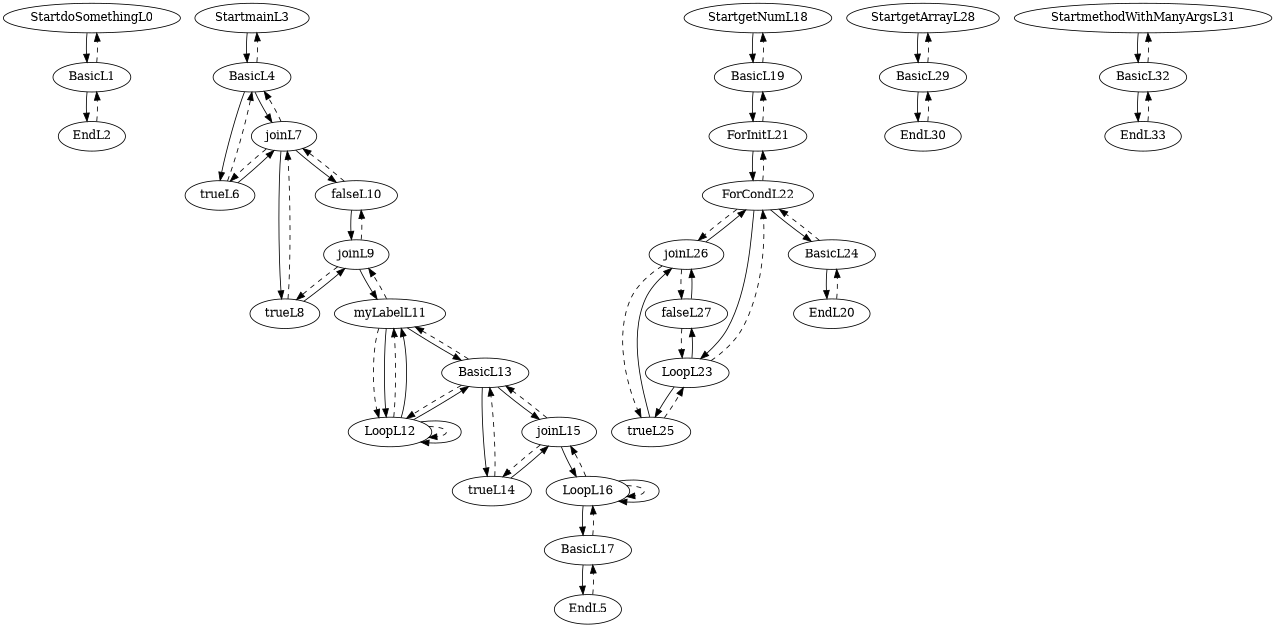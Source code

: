 digraph G {
size ="8.5,11";
StartdoSomethingL0 -> BasicL1
BasicL1 -> StartdoSomethingL0 [style=dashed]
BasicL1 -> EndL2
EndL2 -> BasicL1 [style=dashed]
StartmainL3 -> BasicL4
BasicL4 -> StartmainL3 [style=dashed]
BasicL4 -> trueL6
trueL6 -> BasicL4 [style=dashed]
trueL6 -> joinL7
joinL7 -> trueL6 [style=dashed]
joinL7 -> BasicL4 [style=dashed]
joinL7 -> trueL8
trueL8 -> joinL7 [style=dashed]
trueL8 -> joinL9
joinL9 -> trueL8 [style=dashed]
joinL9 -> falseL10 [style=dashed]
joinL9 -> myLabelL11
myLabelL11 -> joinL9 [style=dashed]
myLabelL11 -> LoopL12 [style=dashed]
myLabelL11 -> LoopL12
LoopL12 -> myLabelL11 [style=dashed]
LoopL12 -> LoopL12 [style=dashed]
LoopL12 -> myLabelL11
LoopL12 -> LoopL12
LoopL12 -> BasicL13
BasicL13 -> myLabelL11 [style=dashed]
BasicL13 -> LoopL12 [style=dashed]
BasicL13 -> trueL14
trueL14 -> BasicL13 [style=dashed]
trueL14 -> joinL15
joinL15 -> trueL14 [style=dashed]
joinL15 -> BasicL13 [style=dashed]
joinL15 -> LoopL16
LoopL16 -> joinL15 [style=dashed]
LoopL16 -> LoopL16 [style=dashed]
LoopL16 -> BasicL17
BasicL17 -> LoopL16 [style=dashed]
BasicL17 -> EndL5
EndL5 -> BasicL17 [style=dashed]
LoopL16 -> LoopL16
BasicL13 -> joinL15
myLabelL11 -> BasicL13
joinL7 -> falseL10
falseL10 -> joinL7 [style=dashed]
falseL10 -> joinL9
BasicL4 -> joinL7
StartgetNumL18 -> BasicL19
BasicL19 -> StartgetNumL18 [style=dashed]
BasicL19 -> ForInitL21
ForInitL21 -> BasicL19 [style=dashed]
ForInitL21 -> ForCondL22
ForCondL22 -> ForInitL21 [style=dashed]
ForCondL22 -> joinL26 [style=dashed]
ForCondL22 -> LoopL23
LoopL23 -> ForCondL22 [style=dashed]
LoopL23 -> trueL25
trueL25 -> LoopL23 [style=dashed]
trueL25 -> joinL26
joinL26 -> trueL25 [style=dashed]
joinL26 -> falseL27 [style=dashed]
joinL26 -> ForCondL22
LoopL23 -> falseL27
falseL27 -> LoopL23 [style=dashed]
falseL27 -> joinL26
ForCondL22 -> BasicL24
BasicL24 -> ForCondL22 [style=dashed]
BasicL24 -> EndL20
EndL20 -> BasicL24 [style=dashed]
StartgetArrayL28 -> BasicL29
BasicL29 -> StartgetArrayL28 [style=dashed]
BasicL29 -> EndL30
EndL30 -> BasicL29 [style=dashed]
StartmethodWithManyArgsL31 -> BasicL32
BasicL32 -> StartmethodWithManyArgsL31 [style=dashed]
BasicL32 -> EndL33
EndL33 -> BasicL32 [style=dashed]
}